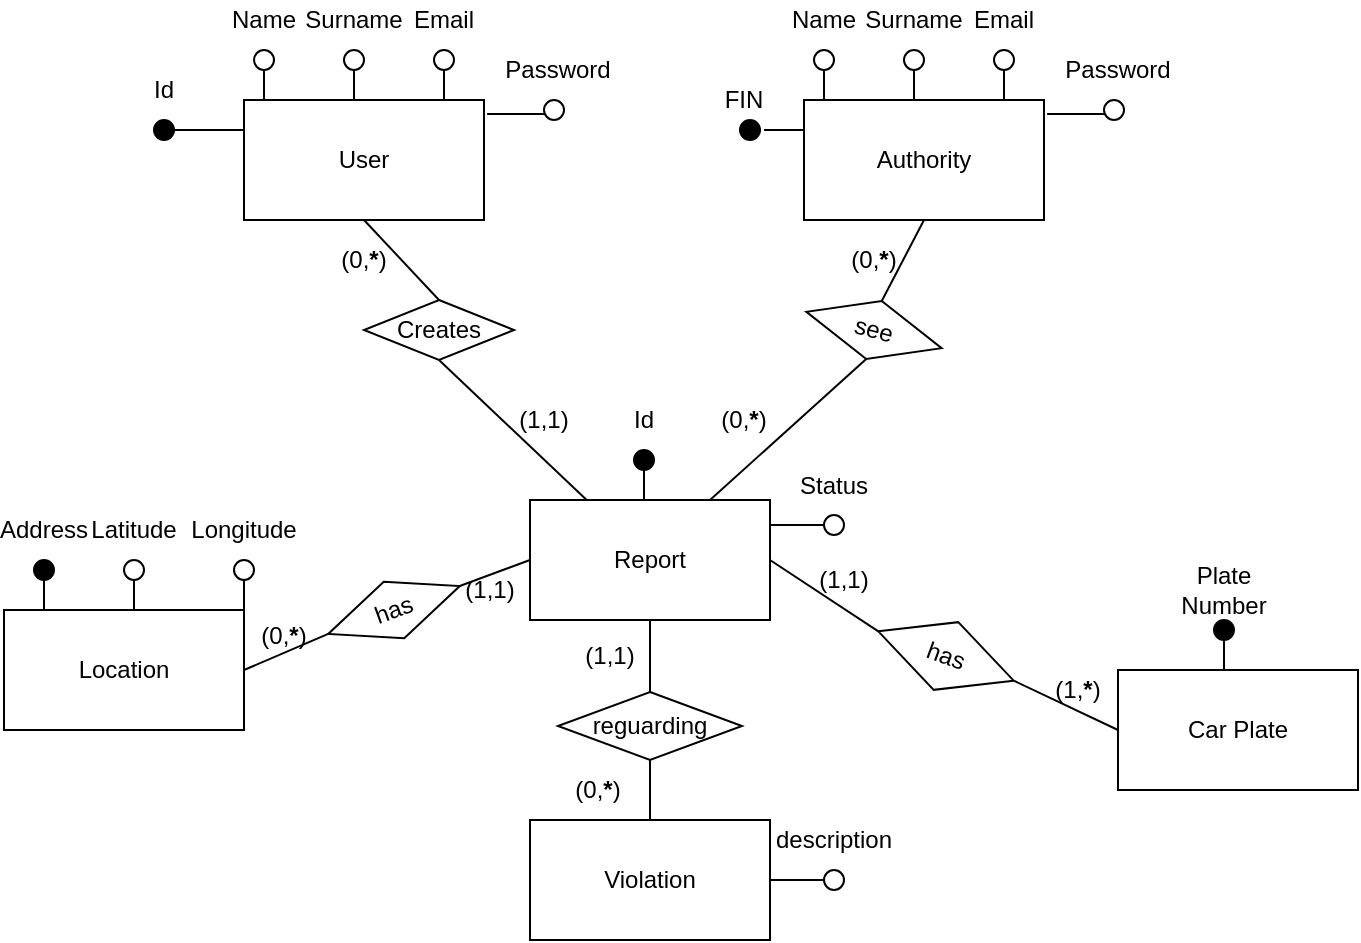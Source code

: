 <mxfile version="12.3.5" type="device" pages="1"><diagram id="mFAva6NGs8GTPazhSol-" name="Page-1"><mxGraphModel dx="1264" dy="1653" grid="1" gridSize="10" guides="1" tooltips="1" connect="1" arrows="1" fold="1" page="1" pageScale="1" pageWidth="827" pageHeight="1169" math="0" shadow="0"><root><mxCell id="0"/><mxCell id="1" parent="0"/><mxCell id="RWe_mWcr9OJo5GtMDK-N-1" value="User" style="rounded=0;whiteSpace=wrap;html=1;" parent="1" vertex="1"><mxGeometry x="200" y="40" width="120" height="60" as="geometry"/></mxCell><mxCell id="RWe_mWcr9OJo5GtMDK-N-2" value="Authority" style="rounded=0;whiteSpace=wrap;html=1;" parent="1" vertex="1"><mxGeometry x="480" y="40" width="120" height="60" as="geometry"/></mxCell><mxCell id="RWe_mWcr9OJo5GtMDK-N-3" value="Report" style="rounded=0;whiteSpace=wrap;html=1;" parent="1" vertex="1"><mxGeometry x="343" y="240" width="120" height="60" as="geometry"/></mxCell><mxCell id="RWe_mWcr9OJo5GtMDK-N-4" value="Violation" style="rounded=0;whiteSpace=wrap;html=1;" parent="1" vertex="1"><mxGeometry x="343" y="400" width="120" height="60" as="geometry"/></mxCell><mxCell id="RWe_mWcr9OJo5GtMDK-N-5" value="Car Plate" style="rounded=0;whiteSpace=wrap;html=1;" parent="1" vertex="1"><mxGeometry x="637" y="325" width="120" height="60" as="geometry"/></mxCell><mxCell id="RWe_mWcr9OJo5GtMDK-N-6" value="Location" style="rounded=0;whiteSpace=wrap;html=1;" parent="1" vertex="1"><mxGeometry x="80" y="295" width="120" height="60" as="geometry"/></mxCell><mxCell id="RWe_mWcr9OJo5GtMDK-N-7" value="see" style="rhombus;whiteSpace=wrap;html=1;rotation=15;" parent="1" vertex="1"><mxGeometry x="480" y="140" width="70" height="30" as="geometry"/></mxCell><mxCell id="RWe_mWcr9OJo5GtMDK-N-8" value="Creates" style="rhombus;whiteSpace=wrap;html=1;rotation=0;" parent="1" vertex="1"><mxGeometry x="260" y="140" width="75" height="30" as="geometry"/></mxCell><mxCell id="RWe_mWcr9OJo5GtMDK-N-9" value="has" style="rhombus;whiteSpace=wrap;html=1;rotation=-20;" parent="1" vertex="1"><mxGeometry x="240" y="280" width="70" height="30" as="geometry"/></mxCell><mxCell id="RWe_mWcr9OJo5GtMDK-N-10" value="has" style="rhombus;whiteSpace=wrap;html=1;rotation=20;" parent="1" vertex="1"><mxGeometry x="515" y="300" width="72" height="36" as="geometry"/></mxCell><mxCell id="RWe_mWcr9OJo5GtMDK-N-11" value="reguarding" style="rhombus;whiteSpace=wrap;html=1;" parent="1" vertex="1"><mxGeometry x="357" y="336" width="92" height="34" as="geometry"/></mxCell><mxCell id="RWe_mWcr9OJo5GtMDK-N-14" value="" style="endArrow=none;html=1;entryX=0.5;entryY=0;entryDx=0;entryDy=0;exitX=0.5;exitY=1;exitDx=0;exitDy=0;" parent="1" source="RWe_mWcr9OJo5GtMDK-N-1" target="RWe_mWcr9OJo5GtMDK-N-8" edge="1"><mxGeometry width="50" height="50" relative="1" as="geometry"><mxPoint x="120" y="170" as="sourcePoint"/><mxPoint x="170" y="120" as="targetPoint"/></mxGeometry></mxCell><mxCell id="RWe_mWcr9OJo5GtMDK-N-16" value="" style="endArrow=none;html=1;entryX=0.5;entryY=1;entryDx=0;entryDy=0;" parent="1" source="RWe_mWcr9OJo5GtMDK-N-3" target="RWe_mWcr9OJo5GtMDK-N-8" edge="1"><mxGeometry width="50" height="50" relative="1" as="geometry"><mxPoint x="60" y="180" as="sourcePoint"/><mxPoint x="110" y="130" as="targetPoint"/></mxGeometry></mxCell><mxCell id="RWe_mWcr9OJo5GtMDK-N-17" value="" style="endArrow=none;html=1;entryX=0.5;entryY=1;entryDx=0;entryDy=0;exitX=0.5;exitY=0;exitDx=0;exitDy=0;" parent="1" source="RWe_mWcr9OJo5GtMDK-N-7" target="RWe_mWcr9OJo5GtMDK-N-2" edge="1"><mxGeometry width="50" height="50" relative="1" as="geometry"><mxPoint x="10" y="170" as="sourcePoint"/><mxPoint x="60" y="120" as="targetPoint"/></mxGeometry></mxCell><mxCell id="RWe_mWcr9OJo5GtMDK-N-18" value="" style="endArrow=none;html=1;entryX=0.5;entryY=1;entryDx=0;entryDy=0;exitX=0.75;exitY=0;exitDx=0;exitDy=0;" parent="1" source="RWe_mWcr9OJo5GtMDK-N-3" target="RWe_mWcr9OJo5GtMDK-N-7" edge="1"><mxGeometry width="50" height="50" relative="1" as="geometry"><mxPoint x="80" y="200" as="sourcePoint"/><mxPoint x="130" y="150" as="targetPoint"/></mxGeometry></mxCell><mxCell id="RWe_mWcr9OJo5GtMDK-N-19" value="" style="endArrow=none;html=1;entryX=0;entryY=0.5;entryDx=0;entryDy=0;exitX=1;exitY=0.5;exitDx=0;exitDy=0;" parent="1" source="RWe_mWcr9OJo5GtMDK-N-6" target="RWe_mWcr9OJo5GtMDK-N-9" edge="1"><mxGeometry width="50" height="50" relative="1" as="geometry"><mxPoint x="90" y="210" as="sourcePoint"/><mxPoint x="140" y="160" as="targetPoint"/></mxGeometry></mxCell><mxCell id="RWe_mWcr9OJo5GtMDK-N-20" value="" style="endArrow=none;html=1;entryX=0;entryY=0.5;entryDx=0;entryDy=0;exitX=1;exitY=0.5;exitDx=0;exitDy=0;" parent="1" source="RWe_mWcr9OJo5GtMDK-N-9" target="RWe_mWcr9OJo5GtMDK-N-3" edge="1"><mxGeometry width="50" height="50" relative="1" as="geometry"><mxPoint x="100" y="220" as="sourcePoint"/><mxPoint x="150" y="170" as="targetPoint"/></mxGeometry></mxCell><mxCell id="RWe_mWcr9OJo5GtMDK-N-21" value="" style="endArrow=none;html=1;entryX=0.5;entryY=0;entryDx=0;entryDy=0;exitX=0.5;exitY=1;exitDx=0;exitDy=0;" parent="1" source="RWe_mWcr9OJo5GtMDK-N-3" target="RWe_mWcr9OJo5GtMDK-N-11" edge="1"><mxGeometry width="50" height="50" relative="1" as="geometry"><mxPoint x="110" y="230" as="sourcePoint"/><mxPoint x="160" y="180" as="targetPoint"/></mxGeometry></mxCell><mxCell id="RWe_mWcr9OJo5GtMDK-N-22" value="" style="endArrow=none;html=1;entryX=0.5;entryY=0;entryDx=0;entryDy=0;exitX=0.5;exitY=1;exitDx=0;exitDy=0;" parent="1" source="RWe_mWcr9OJo5GtMDK-N-11" target="RWe_mWcr9OJo5GtMDK-N-4" edge="1"><mxGeometry width="50" height="50" relative="1" as="geometry"><mxPoint x="120" y="240" as="sourcePoint"/><mxPoint x="170" y="190" as="targetPoint"/></mxGeometry></mxCell><mxCell id="RWe_mWcr9OJo5GtMDK-N-23" value="" style="endArrow=none;html=1;entryX=0;entryY=0.5;entryDx=0;entryDy=0;exitX=1;exitY=0.5;exitDx=0;exitDy=0;" parent="1" source="RWe_mWcr9OJo5GtMDK-N-3" target="RWe_mWcr9OJo5GtMDK-N-10" edge="1"><mxGeometry width="50" height="50" relative="1" as="geometry"><mxPoint x="130" y="250" as="sourcePoint"/><mxPoint x="180" y="200" as="targetPoint"/></mxGeometry></mxCell><mxCell id="RWe_mWcr9OJo5GtMDK-N-24" value="" style="endArrow=none;html=1;entryX=0;entryY=0.5;entryDx=0;entryDy=0;exitX=1;exitY=0.5;exitDx=0;exitDy=0;" parent="1" source="RWe_mWcr9OJo5GtMDK-N-10" target="RWe_mWcr9OJo5GtMDK-N-5" edge="1"><mxGeometry width="50" height="50" relative="1" as="geometry"><mxPoint x="587" y="340" as="sourcePoint"/><mxPoint x="192" y="210" as="targetPoint"/></mxGeometry></mxCell><mxCell id="IdaQWgDn5XB57VaRBvGZ-1" value="(0,&lt;b&gt;*&lt;/b&gt;)" style="text;html=1;strokeColor=none;fillColor=none;align=center;verticalAlign=middle;whiteSpace=wrap;rounded=0;" parent="1" vertex="1"><mxGeometry x="240" y="110" width="40" height="20" as="geometry"/></mxCell><mxCell id="IdaQWgDn5XB57VaRBvGZ-3" value="(0,&lt;b&gt;*&lt;/b&gt;)" style="text;html=1;strokeColor=none;fillColor=none;align=center;verticalAlign=middle;whiteSpace=wrap;rounded=0;" parent="1" vertex="1"><mxGeometry x="495" y="110" width="40" height="20" as="geometry"/></mxCell><mxCell id="IdaQWgDn5XB57VaRBvGZ-4" value="(0,&lt;b&gt;*&lt;/b&gt;)" style="text;html=1;strokeColor=none;fillColor=none;align=center;verticalAlign=middle;whiteSpace=wrap;rounded=0;" parent="1" vertex="1"><mxGeometry x="357" y="375" width="40" height="20" as="geometry"/></mxCell><mxCell id="IdaQWgDn5XB57VaRBvGZ-5" value="(0,&lt;b&gt;*&lt;/b&gt;)" style="text;html=1;strokeColor=none;fillColor=none;align=center;verticalAlign=middle;whiteSpace=wrap;rounded=0;" parent="1" vertex="1"><mxGeometry x="200" y="298" width="40" height="20" as="geometry"/></mxCell><mxCell id="IdaQWgDn5XB57VaRBvGZ-6" value="(1,&lt;b&gt;*&lt;/b&gt;)" style="text;html=1;strokeColor=none;fillColor=none;align=center;verticalAlign=middle;whiteSpace=wrap;rounded=0;" parent="1" vertex="1"><mxGeometry x="597" y="325" width="40" height="20" as="geometry"/></mxCell><mxCell id="IdaQWgDn5XB57VaRBvGZ-7" value="(1,1)" style="text;html=1;strokeColor=none;fillColor=none;align=center;verticalAlign=middle;whiteSpace=wrap;rounded=0;" parent="1" vertex="1"><mxGeometry x="330" y="190" width="40" height="20" as="geometry"/></mxCell><mxCell id="IdaQWgDn5XB57VaRBvGZ-9" value="(1,1)" style="text;html=1;strokeColor=none;fillColor=none;align=center;verticalAlign=middle;whiteSpace=wrap;rounded=0;" parent="1" vertex="1"><mxGeometry x="303" y="275" width="40" height="20" as="geometry"/></mxCell><mxCell id="IdaQWgDn5XB57VaRBvGZ-10" value="(1,1)" style="text;html=1;strokeColor=none;fillColor=none;align=center;verticalAlign=middle;whiteSpace=wrap;rounded=0;" parent="1" vertex="1"><mxGeometry x="363" y="308" width="40" height="20" as="geometry"/></mxCell><mxCell id="IdaQWgDn5XB57VaRBvGZ-11" value="(1,1)" style="text;html=1;strokeColor=none;fillColor=none;align=center;verticalAlign=middle;whiteSpace=wrap;rounded=0;" parent="1" vertex="1"><mxGeometry x="480" y="270" width="40" height="20" as="geometry"/></mxCell><mxCell id="IdaQWgDn5XB57VaRBvGZ-12" value="(0,&lt;b&gt;*&lt;/b&gt;)" style="text;html=1;strokeColor=none;fillColor=none;align=center;verticalAlign=middle;whiteSpace=wrap;rounded=0;" parent="1" vertex="1"><mxGeometry x="430" y="190" width="40" height="20" as="geometry"/></mxCell><mxCell id="IdaQWgDn5XB57VaRBvGZ-24" value="" style="ellipse;whiteSpace=wrap;html=1;aspect=fixed;" parent="1" vertex="1"><mxGeometry x="205" y="15" width="10" height="10" as="geometry"/></mxCell><mxCell id="IdaQWgDn5XB57VaRBvGZ-25" value="" style="endArrow=none;html=1;entryX=0.5;entryY=1;entryDx=0;entryDy=0;" parent="1" target="IdaQWgDn5XB57VaRBvGZ-24" edge="1"><mxGeometry width="50" height="50" relative="1" as="geometry"><mxPoint x="210" y="40" as="sourcePoint"/><mxPoint x="295" y="30" as="targetPoint"/></mxGeometry></mxCell><mxCell id="IdaQWgDn5XB57VaRBvGZ-27" value="Name" style="text;html=1;strokeColor=none;fillColor=none;align=center;verticalAlign=middle;whiteSpace=wrap;rounded=0;" parent="1" vertex="1"><mxGeometry x="190" y="-10" width="40" height="20" as="geometry"/></mxCell><mxCell id="IdaQWgDn5XB57VaRBvGZ-31" value="" style="ellipse;whiteSpace=wrap;html=1;aspect=fixed;" parent="1" vertex="1"><mxGeometry x="250" y="15" width="10" height="10" as="geometry"/></mxCell><mxCell id="IdaQWgDn5XB57VaRBvGZ-32" value="" style="endArrow=none;html=1;entryX=0.5;entryY=1;entryDx=0;entryDy=0;" parent="1" target="IdaQWgDn5XB57VaRBvGZ-31" edge="1"><mxGeometry width="50" height="50" relative="1" as="geometry"><mxPoint x="255" y="40" as="sourcePoint"/><mxPoint x="340" y="30" as="targetPoint"/></mxGeometry></mxCell><mxCell id="IdaQWgDn5XB57VaRBvGZ-33" value="Surname" style="text;html=1;strokeColor=none;fillColor=none;align=center;verticalAlign=middle;whiteSpace=wrap;rounded=0;" parent="1" vertex="1"><mxGeometry x="235" y="-10" width="40" height="20" as="geometry"/></mxCell><mxCell id="IdaQWgDn5XB57VaRBvGZ-34" value="" style="ellipse;whiteSpace=wrap;html=1;aspect=fixed;" parent="1" vertex="1"><mxGeometry x="295" y="15" width="10" height="10" as="geometry"/></mxCell><mxCell id="IdaQWgDn5XB57VaRBvGZ-35" value="" style="endArrow=none;html=1;entryX=0.5;entryY=1;entryDx=0;entryDy=0;" parent="1" target="IdaQWgDn5XB57VaRBvGZ-34" edge="1"><mxGeometry width="50" height="50" relative="1" as="geometry"><mxPoint x="300" y="40" as="sourcePoint"/><mxPoint x="385" y="30" as="targetPoint"/></mxGeometry></mxCell><mxCell id="IdaQWgDn5XB57VaRBvGZ-36" value="Email" style="text;html=1;strokeColor=none;fillColor=none;align=center;verticalAlign=middle;whiteSpace=wrap;rounded=0;" parent="1" vertex="1"><mxGeometry x="280" y="-10" width="40" height="20" as="geometry"/></mxCell><mxCell id="IdaQWgDn5XB57VaRBvGZ-37" value="" style="ellipse;whiteSpace=wrap;html=1;aspect=fixed;" parent="1" vertex="1"><mxGeometry x="350" y="40" width="10" height="10" as="geometry"/></mxCell><mxCell id="IdaQWgDn5XB57VaRBvGZ-38" value="" style="endArrow=none;html=1;exitX=1.013;exitY=0.117;exitDx=0;exitDy=0;exitPerimeter=0;" parent="1" source="RWe_mWcr9OJo5GtMDK-N-1" edge="1"><mxGeometry width="50" height="50" relative="1" as="geometry"><mxPoint x="357" y="65" as="sourcePoint"/><mxPoint x="350" y="47" as="targetPoint"/></mxGeometry></mxCell><mxCell id="IdaQWgDn5XB57VaRBvGZ-39" value="Password" style="text;html=1;strokeColor=none;fillColor=none;align=center;verticalAlign=middle;whiteSpace=wrap;rounded=0;" parent="1" vertex="1"><mxGeometry x="337" y="15" width="40" height="20" as="geometry"/></mxCell><mxCell id="IdaQWgDn5XB57VaRBvGZ-40" value="" style="ellipse;whiteSpace=wrap;html=1;aspect=fixed;" parent="1" vertex="1"><mxGeometry x="485" y="15" width="10" height="10" as="geometry"/></mxCell><mxCell id="IdaQWgDn5XB57VaRBvGZ-41" value="" style="endArrow=none;html=1;entryX=0.5;entryY=1;entryDx=0;entryDy=0;" parent="1" target="IdaQWgDn5XB57VaRBvGZ-40" edge="1"><mxGeometry width="50" height="50" relative="1" as="geometry"><mxPoint x="490" y="40" as="sourcePoint"/><mxPoint x="575" y="30" as="targetPoint"/></mxGeometry></mxCell><mxCell id="IdaQWgDn5XB57VaRBvGZ-42" value="Name" style="text;html=1;strokeColor=none;fillColor=none;align=center;verticalAlign=middle;whiteSpace=wrap;rounded=0;" parent="1" vertex="1"><mxGeometry x="470" y="-10" width="40" height="20" as="geometry"/></mxCell><mxCell id="IdaQWgDn5XB57VaRBvGZ-43" value="" style="ellipse;whiteSpace=wrap;html=1;aspect=fixed;" parent="1" vertex="1"><mxGeometry x="530" y="15" width="10" height="10" as="geometry"/></mxCell><mxCell id="IdaQWgDn5XB57VaRBvGZ-44" value="" style="endArrow=none;html=1;entryX=0.5;entryY=1;entryDx=0;entryDy=0;" parent="1" target="IdaQWgDn5XB57VaRBvGZ-43" edge="1"><mxGeometry width="50" height="50" relative="1" as="geometry"><mxPoint x="535" y="40" as="sourcePoint"/><mxPoint x="620" y="30" as="targetPoint"/></mxGeometry></mxCell><mxCell id="IdaQWgDn5XB57VaRBvGZ-45" value="Surname" style="text;html=1;strokeColor=none;fillColor=none;align=center;verticalAlign=middle;whiteSpace=wrap;rounded=0;" parent="1" vertex="1"><mxGeometry x="515" y="-10" width="40" height="20" as="geometry"/></mxCell><mxCell id="IdaQWgDn5XB57VaRBvGZ-46" value="" style="ellipse;whiteSpace=wrap;html=1;aspect=fixed;" parent="1" vertex="1"><mxGeometry x="575" y="15" width="10" height="10" as="geometry"/></mxCell><mxCell id="IdaQWgDn5XB57VaRBvGZ-47" value="" style="endArrow=none;html=1;entryX=0.5;entryY=1;entryDx=0;entryDy=0;" parent="1" target="IdaQWgDn5XB57VaRBvGZ-46" edge="1"><mxGeometry width="50" height="50" relative="1" as="geometry"><mxPoint x="580" y="40" as="sourcePoint"/><mxPoint x="665" y="30" as="targetPoint"/></mxGeometry></mxCell><mxCell id="IdaQWgDn5XB57VaRBvGZ-48" value="Email" style="text;html=1;strokeColor=none;fillColor=none;align=center;verticalAlign=middle;whiteSpace=wrap;rounded=0;" parent="1" vertex="1"><mxGeometry x="560" y="-10" width="40" height="20" as="geometry"/></mxCell><mxCell id="IdaQWgDn5XB57VaRBvGZ-49" value="" style="ellipse;whiteSpace=wrap;html=1;aspect=fixed;" parent="1" vertex="1"><mxGeometry x="630" y="40" width="10" height="10" as="geometry"/></mxCell><mxCell id="IdaQWgDn5XB57VaRBvGZ-50" value="" style="endArrow=none;html=1;exitX=1.013;exitY=0.117;exitDx=0;exitDy=0;exitPerimeter=0;" parent="1" edge="1"><mxGeometry width="50" height="50" relative="1" as="geometry"><mxPoint x="601.56" y="47.02" as="sourcePoint"/><mxPoint x="630" y="47" as="targetPoint"/></mxGeometry></mxCell><mxCell id="IdaQWgDn5XB57VaRBvGZ-51" value="Password" style="text;html=1;strokeColor=none;fillColor=none;align=center;verticalAlign=middle;whiteSpace=wrap;rounded=0;" parent="1" vertex="1"><mxGeometry x="617" y="15" width="40" height="20" as="geometry"/></mxCell><mxCell id="IdaQWgDn5XB57VaRBvGZ-52" value="" style="ellipse;whiteSpace=wrap;html=1;aspect=fixed;fillColor=#000000;" parent="1" vertex="1"><mxGeometry x="448" y="50" width="10" height="10" as="geometry"/></mxCell><mxCell id="IdaQWgDn5XB57VaRBvGZ-53" value="" style="endArrow=none;html=1;exitX=0;exitY=0.25;exitDx=0;exitDy=0;" parent="1" source="RWe_mWcr9OJo5GtMDK-N-2" edge="1"><mxGeometry width="50" height="50" relative="1" as="geometry"><mxPoint x="450" y="80" as="sourcePoint"/><mxPoint x="460" y="55" as="targetPoint"/></mxGeometry></mxCell><mxCell id="IdaQWgDn5XB57VaRBvGZ-54" value="FIN" style="text;html=1;strokeColor=none;fillColor=none;align=center;verticalAlign=middle;whiteSpace=wrap;rounded=0;" parent="1" vertex="1"><mxGeometry x="430" y="30" width="40" height="20" as="geometry"/></mxCell><mxCell id="IdaQWgDn5XB57VaRBvGZ-55" value="" style="ellipse;whiteSpace=wrap;html=1;aspect=fixed;" parent="1" vertex="1"><mxGeometry x="140" y="270" width="10" height="10" as="geometry"/></mxCell><mxCell id="IdaQWgDn5XB57VaRBvGZ-56" value="" style="endArrow=none;html=1;entryX=0.5;entryY=1;entryDx=0;entryDy=0;" parent="1" target="IdaQWgDn5XB57VaRBvGZ-55" edge="1"><mxGeometry width="50" height="50" relative="1" as="geometry"><mxPoint x="145" y="295" as="sourcePoint"/><mxPoint x="230" y="285" as="targetPoint"/></mxGeometry></mxCell><mxCell id="IdaQWgDn5XB57VaRBvGZ-57" value="Latitude" style="text;html=1;strokeColor=none;fillColor=none;align=center;verticalAlign=middle;whiteSpace=wrap;rounded=0;" parent="1" vertex="1"><mxGeometry x="125" y="245" width="40" height="20" as="geometry"/></mxCell><mxCell id="IdaQWgDn5XB57VaRBvGZ-61" value="" style="ellipse;whiteSpace=wrap;html=1;aspect=fixed;fillColor=#000000;" parent="1" vertex="1"><mxGeometry x="155" y="50" width="10" height="10" as="geometry"/></mxCell><mxCell id="IdaQWgDn5XB57VaRBvGZ-62" value="" style="endArrow=none;html=1;exitX=0;exitY=0.25;exitDx=0;exitDy=0;" parent="1" source="RWe_mWcr9OJo5GtMDK-N-1" edge="1"><mxGeometry width="50" height="50" relative="1" as="geometry"><mxPoint x="160" y="75" as="sourcePoint"/><mxPoint x="160" y="55" as="targetPoint"/></mxGeometry></mxCell><mxCell id="IdaQWgDn5XB57VaRBvGZ-63" value="Id" style="text;html=1;strokeColor=none;fillColor=none;align=center;verticalAlign=middle;whiteSpace=wrap;rounded=0;" parent="1" vertex="1"><mxGeometry x="140" y="25" width="40" height="20" as="geometry"/></mxCell><mxCell id="IdaQWgDn5XB57VaRBvGZ-67" value="" style="ellipse;whiteSpace=wrap;html=1;aspect=fixed;fillColor=#000000;" parent="1" vertex="1"><mxGeometry x="95" y="270" width="10" height="10" as="geometry"/></mxCell><mxCell id="IdaQWgDn5XB57VaRBvGZ-68" value="" style="endArrow=none;html=1;entryX=0.5;entryY=1;entryDx=0;entryDy=0;" parent="1" target="IdaQWgDn5XB57VaRBvGZ-67" edge="1"><mxGeometry width="50" height="50" relative="1" as="geometry"><mxPoint x="100" y="295" as="sourcePoint"/><mxPoint x="185" y="285" as="targetPoint"/></mxGeometry></mxCell><mxCell id="IdaQWgDn5XB57VaRBvGZ-69" value="Address" style="text;html=1;strokeColor=none;fillColor=none;align=center;verticalAlign=middle;whiteSpace=wrap;rounded=0;" parent="1" vertex="1"><mxGeometry x="80" y="245" width="40" height="20" as="geometry"/></mxCell><mxCell id="IdaQWgDn5XB57VaRBvGZ-70" value="" style="ellipse;whiteSpace=wrap;html=1;aspect=fixed;fillColor=#000000;" parent="1" vertex="1"><mxGeometry x="395" y="215" width="10" height="10" as="geometry"/></mxCell><mxCell id="IdaQWgDn5XB57VaRBvGZ-71" value="" style="endArrow=none;html=1;entryX=0.5;entryY=1;entryDx=0;entryDy=0;" parent="1" target="IdaQWgDn5XB57VaRBvGZ-70" edge="1"><mxGeometry width="50" height="50" relative="1" as="geometry"><mxPoint x="400" y="240" as="sourcePoint"/><mxPoint x="485" y="230" as="targetPoint"/></mxGeometry></mxCell><mxCell id="IdaQWgDn5XB57VaRBvGZ-72" value="Id" style="text;html=1;strokeColor=none;fillColor=none;align=center;verticalAlign=middle;whiteSpace=wrap;rounded=0;" parent="1" vertex="1"><mxGeometry x="380" y="190" width="40" height="20" as="geometry"/></mxCell><mxCell id="IdaQWgDn5XB57VaRBvGZ-73" value="" style="ellipse;whiteSpace=wrap;html=1;aspect=fixed;" parent="1" vertex="1"><mxGeometry x="195" y="270" width="10" height="10" as="geometry"/></mxCell><mxCell id="IdaQWgDn5XB57VaRBvGZ-74" value="" style="endArrow=none;html=1;entryX=0.5;entryY=1;entryDx=0;entryDy=0;" parent="1" target="IdaQWgDn5XB57VaRBvGZ-73" edge="1"><mxGeometry width="50" height="50" relative="1" as="geometry"><mxPoint x="200" y="295" as="sourcePoint"/><mxPoint x="285" y="285" as="targetPoint"/></mxGeometry></mxCell><mxCell id="IdaQWgDn5XB57VaRBvGZ-75" value="Longitude" style="text;html=1;strokeColor=none;fillColor=none;align=center;verticalAlign=middle;whiteSpace=wrap;rounded=0;" parent="1" vertex="1"><mxGeometry x="180" y="245" width="40" height="20" as="geometry"/></mxCell><mxCell id="IdaQWgDn5XB57VaRBvGZ-77" value="" style="endArrow=none;html=1;exitX=1;exitY=0.5;exitDx=0;exitDy=0;" parent="1" source="RWe_mWcr9OJo5GtMDK-N-4" edge="1"><mxGeometry width="50" height="50" relative="1" as="geometry"><mxPoint x="500" y="455" as="sourcePoint"/><mxPoint x="490" y="430" as="targetPoint"/></mxGeometry></mxCell><mxCell id="IdaQWgDn5XB57VaRBvGZ-78" value="description" style="text;html=1;strokeColor=none;fillColor=none;align=center;verticalAlign=middle;whiteSpace=wrap;rounded=0;" parent="1" vertex="1"><mxGeometry x="475" y="400" width="40" height="20" as="geometry"/></mxCell><mxCell id="IdaQWgDn5XB57VaRBvGZ-79" value="" style="ellipse;whiteSpace=wrap;html=1;aspect=fixed;fillColor=#000000;" parent="1" vertex="1"><mxGeometry x="685" y="300" width="10" height="10" as="geometry"/></mxCell><mxCell id="IdaQWgDn5XB57VaRBvGZ-80" value="" style="endArrow=none;html=1;entryX=0.5;entryY=1;entryDx=0;entryDy=0;" parent="1" target="IdaQWgDn5XB57VaRBvGZ-79" edge="1"><mxGeometry width="50" height="50" relative="1" as="geometry"><mxPoint x="690" y="325" as="sourcePoint"/><mxPoint x="775" y="315" as="targetPoint"/></mxGeometry></mxCell><mxCell id="IdaQWgDn5XB57VaRBvGZ-81" value="Plate Number" style="text;html=1;strokeColor=none;fillColor=none;align=center;verticalAlign=middle;whiteSpace=wrap;rounded=0;" parent="1" vertex="1"><mxGeometry x="670" y="275" width="40" height="20" as="geometry"/></mxCell><mxCell id="IdaQWgDn5XB57VaRBvGZ-86" value="" style="ellipse;whiteSpace=wrap;html=1;aspect=fixed;" parent="1" vertex="1"><mxGeometry x="490" y="425" width="10" height="10" as="geometry"/></mxCell><mxCell id="IdaQWgDn5XB57VaRBvGZ-87" value="" style="endArrow=none;html=1;exitX=1;exitY=0.5;exitDx=0;exitDy=0;" parent="1" edge="1"><mxGeometry width="50" height="50" relative="1" as="geometry"><mxPoint x="463" y="252.5" as="sourcePoint"/><mxPoint x="490" y="252.5" as="targetPoint"/></mxGeometry></mxCell><mxCell id="IdaQWgDn5XB57VaRBvGZ-88" value="Status" style="text;html=1;strokeColor=none;fillColor=none;align=center;verticalAlign=middle;whiteSpace=wrap;rounded=0;" parent="1" vertex="1"><mxGeometry x="475" y="222.5" width="40" height="20" as="geometry"/></mxCell><mxCell id="IdaQWgDn5XB57VaRBvGZ-89" value="" style="ellipse;whiteSpace=wrap;html=1;aspect=fixed;" parent="1" vertex="1"><mxGeometry x="490" y="247.5" width="10" height="10" as="geometry"/></mxCell></root></mxGraphModel></diagram></mxfile>